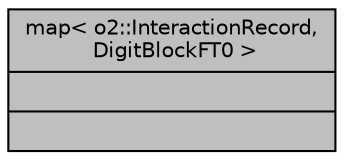 digraph "map&lt; o2::InteractionRecord, DigitBlockFT0 &gt;"
{
 // INTERACTIVE_SVG=YES
  bgcolor="transparent";
  edge [fontname="Helvetica",fontsize="10",labelfontname="Helvetica",labelfontsize="10"];
  node [fontname="Helvetica",fontsize="10",shape=record];
  Node1 [label="{map\< o2::InteractionRecord,\l DigitBlockFT0 \>\n||}",height=0.2,width=0.4,color="black", fillcolor="grey75", style="filled", fontcolor="black"];
}

